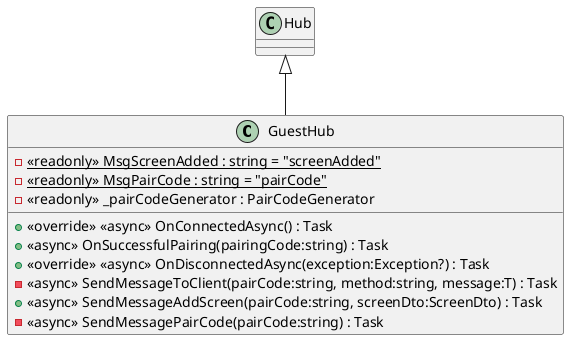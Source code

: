 @startuml
class GuestHub {
    - {static} <<readonly>> MsgScreenAdded : string = "screenAdded"
    - {static} <<readonly>> MsgPairCode : string = "pairCode"
    - <<readonly>> _pairCodeGenerator : PairCodeGenerator
    + <<override>> <<async>> OnConnectedAsync() : Task
    + <<async>> OnSuccessfulPairing(pairingCode:string) : Task
    + <<override>> <<async>> OnDisconnectedAsync(exception:Exception?) : Task
    - <<async>> SendMessageToClient(pairCode:string, method:string, message:T) : Task
    + <<async>> SendMessageAddScreen(pairCode:string, screenDto:ScreenDto) : Task
    - <<async>> SendMessagePairCode(pairCode:string) : Task
}
Hub <|-- GuestHub
@enduml
